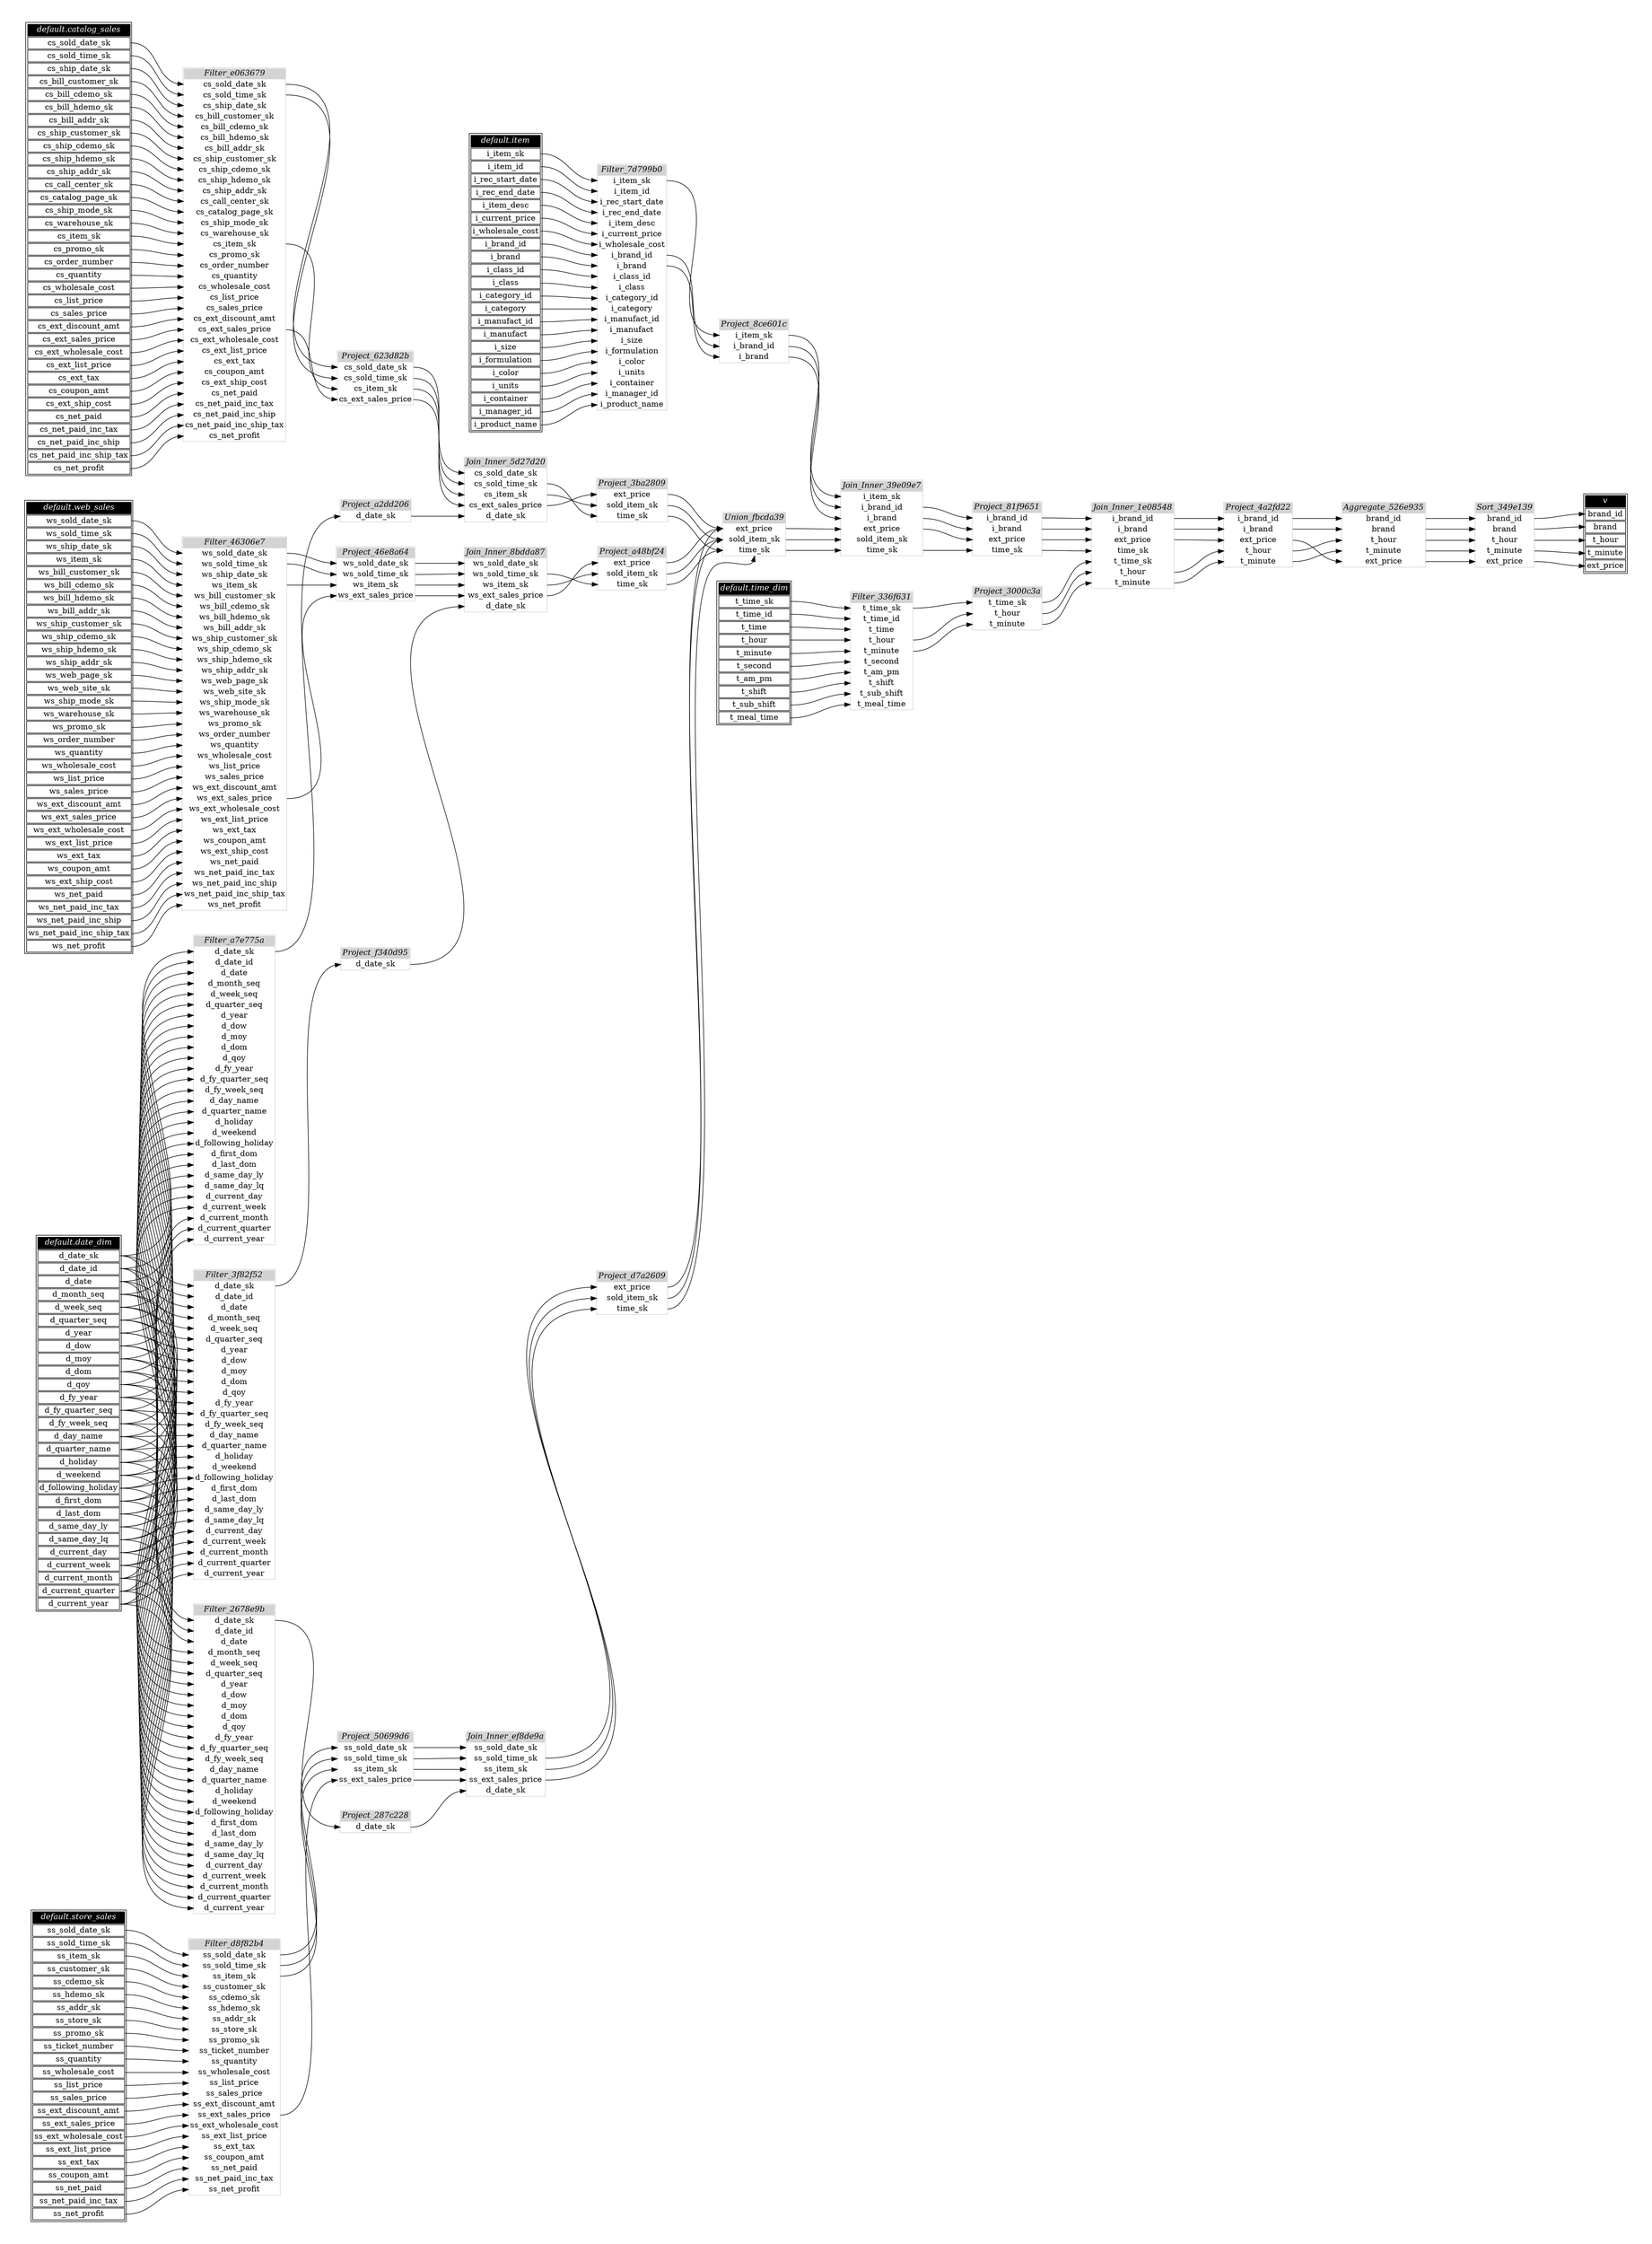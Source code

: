 // Automatically generated by TPCDSFlowTestSuite


digraph {
  graph [pad="0.5" nodesep="0.5" ranksep="1" fontname="Helvetica" rankdir=LR];
  node [shape=plaintext]

  
"Aggregate_526e935" [label=<
<table color="lightgray" border="1" cellborder="0" cellspacing="0">
  <tr><td bgcolor="lightgray" port="nodeName"><i>Aggregate_526e935</i></td></tr>
  <tr><td port="0">brand_id</td></tr>
<tr><td port="1">brand</td></tr>
<tr><td port="2">t_hour</td></tr>
<tr><td port="3">t_minute</td></tr>
<tr><td port="4">ext_price</td></tr>
</table>>];
     

"Filter_2678e9b" [label=<
<table color="lightgray" border="1" cellborder="0" cellspacing="0">
  <tr><td bgcolor="lightgray" port="nodeName"><i>Filter_2678e9b</i></td></tr>
  <tr><td port="0">d_date_sk</td></tr>
<tr><td port="1">d_date_id</td></tr>
<tr><td port="2">d_date</td></tr>
<tr><td port="3">d_month_seq</td></tr>
<tr><td port="4">d_week_seq</td></tr>
<tr><td port="5">d_quarter_seq</td></tr>
<tr><td port="6">d_year</td></tr>
<tr><td port="7">d_dow</td></tr>
<tr><td port="8">d_moy</td></tr>
<tr><td port="9">d_dom</td></tr>
<tr><td port="10">d_qoy</td></tr>
<tr><td port="11">d_fy_year</td></tr>
<tr><td port="12">d_fy_quarter_seq</td></tr>
<tr><td port="13">d_fy_week_seq</td></tr>
<tr><td port="14">d_day_name</td></tr>
<tr><td port="15">d_quarter_name</td></tr>
<tr><td port="16">d_holiday</td></tr>
<tr><td port="17">d_weekend</td></tr>
<tr><td port="18">d_following_holiday</td></tr>
<tr><td port="19">d_first_dom</td></tr>
<tr><td port="20">d_last_dom</td></tr>
<tr><td port="21">d_same_day_ly</td></tr>
<tr><td port="22">d_same_day_lq</td></tr>
<tr><td port="23">d_current_day</td></tr>
<tr><td port="24">d_current_week</td></tr>
<tr><td port="25">d_current_month</td></tr>
<tr><td port="26">d_current_quarter</td></tr>
<tr><td port="27">d_current_year</td></tr>
</table>>];
     

"Filter_336f631" [label=<
<table color="lightgray" border="1" cellborder="0" cellspacing="0">
  <tr><td bgcolor="lightgray" port="nodeName"><i>Filter_336f631</i></td></tr>
  <tr><td port="0">t_time_sk</td></tr>
<tr><td port="1">t_time_id</td></tr>
<tr><td port="2">t_time</td></tr>
<tr><td port="3">t_hour</td></tr>
<tr><td port="4">t_minute</td></tr>
<tr><td port="5">t_second</td></tr>
<tr><td port="6">t_am_pm</td></tr>
<tr><td port="7">t_shift</td></tr>
<tr><td port="8">t_sub_shift</td></tr>
<tr><td port="9">t_meal_time</td></tr>
</table>>];
     

"Filter_3f82f52" [label=<
<table color="lightgray" border="1" cellborder="0" cellspacing="0">
  <tr><td bgcolor="lightgray" port="nodeName"><i>Filter_3f82f52</i></td></tr>
  <tr><td port="0">d_date_sk</td></tr>
<tr><td port="1">d_date_id</td></tr>
<tr><td port="2">d_date</td></tr>
<tr><td port="3">d_month_seq</td></tr>
<tr><td port="4">d_week_seq</td></tr>
<tr><td port="5">d_quarter_seq</td></tr>
<tr><td port="6">d_year</td></tr>
<tr><td port="7">d_dow</td></tr>
<tr><td port="8">d_moy</td></tr>
<tr><td port="9">d_dom</td></tr>
<tr><td port="10">d_qoy</td></tr>
<tr><td port="11">d_fy_year</td></tr>
<tr><td port="12">d_fy_quarter_seq</td></tr>
<tr><td port="13">d_fy_week_seq</td></tr>
<tr><td port="14">d_day_name</td></tr>
<tr><td port="15">d_quarter_name</td></tr>
<tr><td port="16">d_holiday</td></tr>
<tr><td port="17">d_weekend</td></tr>
<tr><td port="18">d_following_holiday</td></tr>
<tr><td port="19">d_first_dom</td></tr>
<tr><td port="20">d_last_dom</td></tr>
<tr><td port="21">d_same_day_ly</td></tr>
<tr><td port="22">d_same_day_lq</td></tr>
<tr><td port="23">d_current_day</td></tr>
<tr><td port="24">d_current_week</td></tr>
<tr><td port="25">d_current_month</td></tr>
<tr><td port="26">d_current_quarter</td></tr>
<tr><td port="27">d_current_year</td></tr>
</table>>];
     

"Filter_46306e7" [label=<
<table color="lightgray" border="1" cellborder="0" cellspacing="0">
  <tr><td bgcolor="lightgray" port="nodeName"><i>Filter_46306e7</i></td></tr>
  <tr><td port="0">ws_sold_date_sk</td></tr>
<tr><td port="1">ws_sold_time_sk</td></tr>
<tr><td port="2">ws_ship_date_sk</td></tr>
<tr><td port="3">ws_item_sk</td></tr>
<tr><td port="4">ws_bill_customer_sk</td></tr>
<tr><td port="5">ws_bill_cdemo_sk</td></tr>
<tr><td port="6">ws_bill_hdemo_sk</td></tr>
<tr><td port="7">ws_bill_addr_sk</td></tr>
<tr><td port="8">ws_ship_customer_sk</td></tr>
<tr><td port="9">ws_ship_cdemo_sk</td></tr>
<tr><td port="10">ws_ship_hdemo_sk</td></tr>
<tr><td port="11">ws_ship_addr_sk</td></tr>
<tr><td port="12">ws_web_page_sk</td></tr>
<tr><td port="13">ws_web_site_sk</td></tr>
<tr><td port="14">ws_ship_mode_sk</td></tr>
<tr><td port="15">ws_warehouse_sk</td></tr>
<tr><td port="16">ws_promo_sk</td></tr>
<tr><td port="17">ws_order_number</td></tr>
<tr><td port="18">ws_quantity</td></tr>
<tr><td port="19">ws_wholesale_cost</td></tr>
<tr><td port="20">ws_list_price</td></tr>
<tr><td port="21">ws_sales_price</td></tr>
<tr><td port="22">ws_ext_discount_amt</td></tr>
<tr><td port="23">ws_ext_sales_price</td></tr>
<tr><td port="24">ws_ext_wholesale_cost</td></tr>
<tr><td port="25">ws_ext_list_price</td></tr>
<tr><td port="26">ws_ext_tax</td></tr>
<tr><td port="27">ws_coupon_amt</td></tr>
<tr><td port="28">ws_ext_ship_cost</td></tr>
<tr><td port="29">ws_net_paid</td></tr>
<tr><td port="30">ws_net_paid_inc_tax</td></tr>
<tr><td port="31">ws_net_paid_inc_ship</td></tr>
<tr><td port="32">ws_net_paid_inc_ship_tax</td></tr>
<tr><td port="33">ws_net_profit</td></tr>
</table>>];
     

"Filter_7d799b0" [label=<
<table color="lightgray" border="1" cellborder="0" cellspacing="0">
  <tr><td bgcolor="lightgray" port="nodeName"><i>Filter_7d799b0</i></td></tr>
  <tr><td port="0">i_item_sk</td></tr>
<tr><td port="1">i_item_id</td></tr>
<tr><td port="2">i_rec_start_date</td></tr>
<tr><td port="3">i_rec_end_date</td></tr>
<tr><td port="4">i_item_desc</td></tr>
<tr><td port="5">i_current_price</td></tr>
<tr><td port="6">i_wholesale_cost</td></tr>
<tr><td port="7">i_brand_id</td></tr>
<tr><td port="8">i_brand</td></tr>
<tr><td port="9">i_class_id</td></tr>
<tr><td port="10">i_class</td></tr>
<tr><td port="11">i_category_id</td></tr>
<tr><td port="12">i_category</td></tr>
<tr><td port="13">i_manufact_id</td></tr>
<tr><td port="14">i_manufact</td></tr>
<tr><td port="15">i_size</td></tr>
<tr><td port="16">i_formulation</td></tr>
<tr><td port="17">i_color</td></tr>
<tr><td port="18">i_units</td></tr>
<tr><td port="19">i_container</td></tr>
<tr><td port="20">i_manager_id</td></tr>
<tr><td port="21">i_product_name</td></tr>
</table>>];
     

"Filter_a7e775a" [label=<
<table color="lightgray" border="1" cellborder="0" cellspacing="0">
  <tr><td bgcolor="lightgray" port="nodeName"><i>Filter_a7e775a</i></td></tr>
  <tr><td port="0">d_date_sk</td></tr>
<tr><td port="1">d_date_id</td></tr>
<tr><td port="2">d_date</td></tr>
<tr><td port="3">d_month_seq</td></tr>
<tr><td port="4">d_week_seq</td></tr>
<tr><td port="5">d_quarter_seq</td></tr>
<tr><td port="6">d_year</td></tr>
<tr><td port="7">d_dow</td></tr>
<tr><td port="8">d_moy</td></tr>
<tr><td port="9">d_dom</td></tr>
<tr><td port="10">d_qoy</td></tr>
<tr><td port="11">d_fy_year</td></tr>
<tr><td port="12">d_fy_quarter_seq</td></tr>
<tr><td port="13">d_fy_week_seq</td></tr>
<tr><td port="14">d_day_name</td></tr>
<tr><td port="15">d_quarter_name</td></tr>
<tr><td port="16">d_holiday</td></tr>
<tr><td port="17">d_weekend</td></tr>
<tr><td port="18">d_following_holiday</td></tr>
<tr><td port="19">d_first_dom</td></tr>
<tr><td port="20">d_last_dom</td></tr>
<tr><td port="21">d_same_day_ly</td></tr>
<tr><td port="22">d_same_day_lq</td></tr>
<tr><td port="23">d_current_day</td></tr>
<tr><td port="24">d_current_week</td></tr>
<tr><td port="25">d_current_month</td></tr>
<tr><td port="26">d_current_quarter</td></tr>
<tr><td port="27">d_current_year</td></tr>
</table>>];
     

"Filter_d8f82b4" [label=<
<table color="lightgray" border="1" cellborder="0" cellspacing="0">
  <tr><td bgcolor="lightgray" port="nodeName"><i>Filter_d8f82b4</i></td></tr>
  <tr><td port="0">ss_sold_date_sk</td></tr>
<tr><td port="1">ss_sold_time_sk</td></tr>
<tr><td port="2">ss_item_sk</td></tr>
<tr><td port="3">ss_customer_sk</td></tr>
<tr><td port="4">ss_cdemo_sk</td></tr>
<tr><td port="5">ss_hdemo_sk</td></tr>
<tr><td port="6">ss_addr_sk</td></tr>
<tr><td port="7">ss_store_sk</td></tr>
<tr><td port="8">ss_promo_sk</td></tr>
<tr><td port="9">ss_ticket_number</td></tr>
<tr><td port="10">ss_quantity</td></tr>
<tr><td port="11">ss_wholesale_cost</td></tr>
<tr><td port="12">ss_list_price</td></tr>
<tr><td port="13">ss_sales_price</td></tr>
<tr><td port="14">ss_ext_discount_amt</td></tr>
<tr><td port="15">ss_ext_sales_price</td></tr>
<tr><td port="16">ss_ext_wholesale_cost</td></tr>
<tr><td port="17">ss_ext_list_price</td></tr>
<tr><td port="18">ss_ext_tax</td></tr>
<tr><td port="19">ss_coupon_amt</td></tr>
<tr><td port="20">ss_net_paid</td></tr>
<tr><td port="21">ss_net_paid_inc_tax</td></tr>
<tr><td port="22">ss_net_profit</td></tr>
</table>>];
     

"Filter_e063679" [label=<
<table color="lightgray" border="1" cellborder="0" cellspacing="0">
  <tr><td bgcolor="lightgray" port="nodeName"><i>Filter_e063679</i></td></tr>
  <tr><td port="0">cs_sold_date_sk</td></tr>
<tr><td port="1">cs_sold_time_sk</td></tr>
<tr><td port="2">cs_ship_date_sk</td></tr>
<tr><td port="3">cs_bill_customer_sk</td></tr>
<tr><td port="4">cs_bill_cdemo_sk</td></tr>
<tr><td port="5">cs_bill_hdemo_sk</td></tr>
<tr><td port="6">cs_bill_addr_sk</td></tr>
<tr><td port="7">cs_ship_customer_sk</td></tr>
<tr><td port="8">cs_ship_cdemo_sk</td></tr>
<tr><td port="9">cs_ship_hdemo_sk</td></tr>
<tr><td port="10">cs_ship_addr_sk</td></tr>
<tr><td port="11">cs_call_center_sk</td></tr>
<tr><td port="12">cs_catalog_page_sk</td></tr>
<tr><td port="13">cs_ship_mode_sk</td></tr>
<tr><td port="14">cs_warehouse_sk</td></tr>
<tr><td port="15">cs_item_sk</td></tr>
<tr><td port="16">cs_promo_sk</td></tr>
<tr><td port="17">cs_order_number</td></tr>
<tr><td port="18">cs_quantity</td></tr>
<tr><td port="19">cs_wholesale_cost</td></tr>
<tr><td port="20">cs_list_price</td></tr>
<tr><td port="21">cs_sales_price</td></tr>
<tr><td port="22">cs_ext_discount_amt</td></tr>
<tr><td port="23">cs_ext_sales_price</td></tr>
<tr><td port="24">cs_ext_wholesale_cost</td></tr>
<tr><td port="25">cs_ext_list_price</td></tr>
<tr><td port="26">cs_ext_tax</td></tr>
<tr><td port="27">cs_coupon_amt</td></tr>
<tr><td port="28">cs_ext_ship_cost</td></tr>
<tr><td port="29">cs_net_paid</td></tr>
<tr><td port="30">cs_net_paid_inc_tax</td></tr>
<tr><td port="31">cs_net_paid_inc_ship</td></tr>
<tr><td port="32">cs_net_paid_inc_ship_tax</td></tr>
<tr><td port="33">cs_net_profit</td></tr>
</table>>];
     

"Join_Inner_1e08548" [label=<
<table color="lightgray" border="1" cellborder="0" cellspacing="0">
  <tr><td bgcolor="lightgray" port="nodeName"><i>Join_Inner_1e08548</i></td></tr>
  <tr><td port="0">i_brand_id</td></tr>
<tr><td port="1">i_brand</td></tr>
<tr><td port="2">ext_price</td></tr>
<tr><td port="3">time_sk</td></tr>
<tr><td port="4">t_time_sk</td></tr>
<tr><td port="5">t_hour</td></tr>
<tr><td port="6">t_minute</td></tr>
</table>>];
     

"Join_Inner_39e09e7" [label=<
<table color="lightgray" border="1" cellborder="0" cellspacing="0">
  <tr><td bgcolor="lightgray" port="nodeName"><i>Join_Inner_39e09e7</i></td></tr>
  <tr><td port="0">i_item_sk</td></tr>
<tr><td port="1">i_brand_id</td></tr>
<tr><td port="2">i_brand</td></tr>
<tr><td port="3">ext_price</td></tr>
<tr><td port="4">sold_item_sk</td></tr>
<tr><td port="5">time_sk</td></tr>
</table>>];
     

"Join_Inner_5d27d20" [label=<
<table color="lightgray" border="1" cellborder="0" cellspacing="0">
  <tr><td bgcolor="lightgray" port="nodeName"><i>Join_Inner_5d27d20</i></td></tr>
  <tr><td port="0">cs_sold_date_sk</td></tr>
<tr><td port="1">cs_sold_time_sk</td></tr>
<tr><td port="2">cs_item_sk</td></tr>
<tr><td port="3">cs_ext_sales_price</td></tr>
<tr><td port="4">d_date_sk</td></tr>
</table>>];
     

"Join_Inner_8bdda87" [label=<
<table color="lightgray" border="1" cellborder="0" cellspacing="0">
  <tr><td bgcolor="lightgray" port="nodeName"><i>Join_Inner_8bdda87</i></td></tr>
  <tr><td port="0">ws_sold_date_sk</td></tr>
<tr><td port="1">ws_sold_time_sk</td></tr>
<tr><td port="2">ws_item_sk</td></tr>
<tr><td port="3">ws_ext_sales_price</td></tr>
<tr><td port="4">d_date_sk</td></tr>
</table>>];
     

"Join_Inner_ef8de9a" [label=<
<table color="lightgray" border="1" cellborder="0" cellspacing="0">
  <tr><td bgcolor="lightgray" port="nodeName"><i>Join_Inner_ef8de9a</i></td></tr>
  <tr><td port="0">ss_sold_date_sk</td></tr>
<tr><td port="1">ss_sold_time_sk</td></tr>
<tr><td port="2">ss_item_sk</td></tr>
<tr><td port="3">ss_ext_sales_price</td></tr>
<tr><td port="4">d_date_sk</td></tr>
</table>>];
     

"Project_287c228" [label=<
<table color="lightgray" border="1" cellborder="0" cellspacing="0">
  <tr><td bgcolor="lightgray" port="nodeName"><i>Project_287c228</i></td></tr>
  <tr><td port="0">d_date_sk</td></tr>
</table>>];
     

"Project_3000c3a" [label=<
<table color="lightgray" border="1" cellborder="0" cellspacing="0">
  <tr><td bgcolor="lightgray" port="nodeName"><i>Project_3000c3a</i></td></tr>
  <tr><td port="0">t_time_sk</td></tr>
<tr><td port="1">t_hour</td></tr>
<tr><td port="2">t_minute</td></tr>
</table>>];
     

"Project_3ba2809" [label=<
<table color="lightgray" border="1" cellborder="0" cellspacing="0">
  <tr><td bgcolor="lightgray" port="nodeName"><i>Project_3ba2809</i></td></tr>
  <tr><td port="0">ext_price</td></tr>
<tr><td port="1">sold_item_sk</td></tr>
<tr><td port="2">time_sk</td></tr>
</table>>];
     

"Project_46e8a64" [label=<
<table color="lightgray" border="1" cellborder="0" cellspacing="0">
  <tr><td bgcolor="lightgray" port="nodeName"><i>Project_46e8a64</i></td></tr>
  <tr><td port="0">ws_sold_date_sk</td></tr>
<tr><td port="1">ws_sold_time_sk</td></tr>
<tr><td port="2">ws_item_sk</td></tr>
<tr><td port="3">ws_ext_sales_price</td></tr>
</table>>];
     

"Project_4a2fd22" [label=<
<table color="lightgray" border="1" cellborder="0" cellspacing="0">
  <tr><td bgcolor="lightgray" port="nodeName"><i>Project_4a2fd22</i></td></tr>
  <tr><td port="0">i_brand_id</td></tr>
<tr><td port="1">i_brand</td></tr>
<tr><td port="2">ext_price</td></tr>
<tr><td port="3">t_hour</td></tr>
<tr><td port="4">t_minute</td></tr>
</table>>];
     

"Project_50699d6" [label=<
<table color="lightgray" border="1" cellborder="0" cellspacing="0">
  <tr><td bgcolor="lightgray" port="nodeName"><i>Project_50699d6</i></td></tr>
  <tr><td port="0">ss_sold_date_sk</td></tr>
<tr><td port="1">ss_sold_time_sk</td></tr>
<tr><td port="2">ss_item_sk</td></tr>
<tr><td port="3">ss_ext_sales_price</td></tr>
</table>>];
     

"Project_623d82b" [label=<
<table color="lightgray" border="1" cellborder="0" cellspacing="0">
  <tr><td bgcolor="lightgray" port="nodeName"><i>Project_623d82b</i></td></tr>
  <tr><td port="0">cs_sold_date_sk</td></tr>
<tr><td port="1">cs_sold_time_sk</td></tr>
<tr><td port="2">cs_item_sk</td></tr>
<tr><td port="3">cs_ext_sales_price</td></tr>
</table>>];
     

"Project_81f9651" [label=<
<table color="lightgray" border="1" cellborder="0" cellspacing="0">
  <tr><td bgcolor="lightgray" port="nodeName"><i>Project_81f9651</i></td></tr>
  <tr><td port="0">i_brand_id</td></tr>
<tr><td port="1">i_brand</td></tr>
<tr><td port="2">ext_price</td></tr>
<tr><td port="3">time_sk</td></tr>
</table>>];
     

"Project_8ce601c" [label=<
<table color="lightgray" border="1" cellborder="0" cellspacing="0">
  <tr><td bgcolor="lightgray" port="nodeName"><i>Project_8ce601c</i></td></tr>
  <tr><td port="0">i_item_sk</td></tr>
<tr><td port="1">i_brand_id</td></tr>
<tr><td port="2">i_brand</td></tr>
</table>>];
     

"Project_a2dd206" [label=<
<table color="lightgray" border="1" cellborder="0" cellspacing="0">
  <tr><td bgcolor="lightgray" port="nodeName"><i>Project_a2dd206</i></td></tr>
  <tr><td port="0">d_date_sk</td></tr>
</table>>];
     

"Project_a48bf24" [label=<
<table color="lightgray" border="1" cellborder="0" cellspacing="0">
  <tr><td bgcolor="lightgray" port="nodeName"><i>Project_a48bf24</i></td></tr>
  <tr><td port="0">ext_price</td></tr>
<tr><td port="1">sold_item_sk</td></tr>
<tr><td port="2">time_sk</td></tr>
</table>>];
     

"Project_d7a2609" [label=<
<table color="lightgray" border="1" cellborder="0" cellspacing="0">
  <tr><td bgcolor="lightgray" port="nodeName"><i>Project_d7a2609</i></td></tr>
  <tr><td port="0">ext_price</td></tr>
<tr><td port="1">sold_item_sk</td></tr>
<tr><td port="2">time_sk</td></tr>
</table>>];
     

"Project_f340d95" [label=<
<table color="lightgray" border="1" cellborder="0" cellspacing="0">
  <tr><td bgcolor="lightgray" port="nodeName"><i>Project_f340d95</i></td></tr>
  <tr><td port="0">d_date_sk</td></tr>
</table>>];
     

"Sort_349e139" [label=<
<table color="lightgray" border="1" cellborder="0" cellspacing="0">
  <tr><td bgcolor="lightgray" port="nodeName"><i>Sort_349e139</i></td></tr>
  <tr><td port="0">brand_id</td></tr>
<tr><td port="1">brand</td></tr>
<tr><td port="2">t_hour</td></tr>
<tr><td port="3">t_minute</td></tr>
<tr><td port="4">ext_price</td></tr>
</table>>];
     

"Union_fbcda39" [label=<
<table color="lightgray" border="1" cellborder="0" cellspacing="0">
  <tr><td bgcolor="lightgray" port="nodeName"><i>Union_fbcda39</i></td></tr>
  <tr><td port="0">ext_price</td></tr>
<tr><td port="1">sold_item_sk</td></tr>
<tr><td port="2">time_sk</td></tr>
</table>>];
     

"default.catalog_sales" [color="black" label=<
<table>
  <tr><td bgcolor="black" port="nodeName"><i><font color="white">default.catalog_sales</font></i></td></tr>
  <tr><td port="0">cs_sold_date_sk</td></tr>
<tr><td port="1">cs_sold_time_sk</td></tr>
<tr><td port="2">cs_ship_date_sk</td></tr>
<tr><td port="3">cs_bill_customer_sk</td></tr>
<tr><td port="4">cs_bill_cdemo_sk</td></tr>
<tr><td port="5">cs_bill_hdemo_sk</td></tr>
<tr><td port="6">cs_bill_addr_sk</td></tr>
<tr><td port="7">cs_ship_customer_sk</td></tr>
<tr><td port="8">cs_ship_cdemo_sk</td></tr>
<tr><td port="9">cs_ship_hdemo_sk</td></tr>
<tr><td port="10">cs_ship_addr_sk</td></tr>
<tr><td port="11">cs_call_center_sk</td></tr>
<tr><td port="12">cs_catalog_page_sk</td></tr>
<tr><td port="13">cs_ship_mode_sk</td></tr>
<tr><td port="14">cs_warehouse_sk</td></tr>
<tr><td port="15">cs_item_sk</td></tr>
<tr><td port="16">cs_promo_sk</td></tr>
<tr><td port="17">cs_order_number</td></tr>
<tr><td port="18">cs_quantity</td></tr>
<tr><td port="19">cs_wholesale_cost</td></tr>
<tr><td port="20">cs_list_price</td></tr>
<tr><td port="21">cs_sales_price</td></tr>
<tr><td port="22">cs_ext_discount_amt</td></tr>
<tr><td port="23">cs_ext_sales_price</td></tr>
<tr><td port="24">cs_ext_wholesale_cost</td></tr>
<tr><td port="25">cs_ext_list_price</td></tr>
<tr><td port="26">cs_ext_tax</td></tr>
<tr><td port="27">cs_coupon_amt</td></tr>
<tr><td port="28">cs_ext_ship_cost</td></tr>
<tr><td port="29">cs_net_paid</td></tr>
<tr><td port="30">cs_net_paid_inc_tax</td></tr>
<tr><td port="31">cs_net_paid_inc_ship</td></tr>
<tr><td port="32">cs_net_paid_inc_ship_tax</td></tr>
<tr><td port="33">cs_net_profit</td></tr>
</table>>];
     

"default.date_dim" [color="black" label=<
<table>
  <tr><td bgcolor="black" port="nodeName"><i><font color="white">default.date_dim</font></i></td></tr>
  <tr><td port="0">d_date_sk</td></tr>
<tr><td port="1">d_date_id</td></tr>
<tr><td port="2">d_date</td></tr>
<tr><td port="3">d_month_seq</td></tr>
<tr><td port="4">d_week_seq</td></tr>
<tr><td port="5">d_quarter_seq</td></tr>
<tr><td port="6">d_year</td></tr>
<tr><td port="7">d_dow</td></tr>
<tr><td port="8">d_moy</td></tr>
<tr><td port="9">d_dom</td></tr>
<tr><td port="10">d_qoy</td></tr>
<tr><td port="11">d_fy_year</td></tr>
<tr><td port="12">d_fy_quarter_seq</td></tr>
<tr><td port="13">d_fy_week_seq</td></tr>
<tr><td port="14">d_day_name</td></tr>
<tr><td port="15">d_quarter_name</td></tr>
<tr><td port="16">d_holiday</td></tr>
<tr><td port="17">d_weekend</td></tr>
<tr><td port="18">d_following_holiday</td></tr>
<tr><td port="19">d_first_dom</td></tr>
<tr><td port="20">d_last_dom</td></tr>
<tr><td port="21">d_same_day_ly</td></tr>
<tr><td port="22">d_same_day_lq</td></tr>
<tr><td port="23">d_current_day</td></tr>
<tr><td port="24">d_current_week</td></tr>
<tr><td port="25">d_current_month</td></tr>
<tr><td port="26">d_current_quarter</td></tr>
<tr><td port="27">d_current_year</td></tr>
</table>>];
     

"default.item" [color="black" label=<
<table>
  <tr><td bgcolor="black" port="nodeName"><i><font color="white">default.item</font></i></td></tr>
  <tr><td port="0">i_item_sk</td></tr>
<tr><td port="1">i_item_id</td></tr>
<tr><td port="2">i_rec_start_date</td></tr>
<tr><td port="3">i_rec_end_date</td></tr>
<tr><td port="4">i_item_desc</td></tr>
<tr><td port="5">i_current_price</td></tr>
<tr><td port="6">i_wholesale_cost</td></tr>
<tr><td port="7">i_brand_id</td></tr>
<tr><td port="8">i_brand</td></tr>
<tr><td port="9">i_class_id</td></tr>
<tr><td port="10">i_class</td></tr>
<tr><td port="11">i_category_id</td></tr>
<tr><td port="12">i_category</td></tr>
<tr><td port="13">i_manufact_id</td></tr>
<tr><td port="14">i_manufact</td></tr>
<tr><td port="15">i_size</td></tr>
<tr><td port="16">i_formulation</td></tr>
<tr><td port="17">i_color</td></tr>
<tr><td port="18">i_units</td></tr>
<tr><td port="19">i_container</td></tr>
<tr><td port="20">i_manager_id</td></tr>
<tr><td port="21">i_product_name</td></tr>
</table>>];
     

"default.store_sales" [color="black" label=<
<table>
  <tr><td bgcolor="black" port="nodeName"><i><font color="white">default.store_sales</font></i></td></tr>
  <tr><td port="0">ss_sold_date_sk</td></tr>
<tr><td port="1">ss_sold_time_sk</td></tr>
<tr><td port="2">ss_item_sk</td></tr>
<tr><td port="3">ss_customer_sk</td></tr>
<tr><td port="4">ss_cdemo_sk</td></tr>
<tr><td port="5">ss_hdemo_sk</td></tr>
<tr><td port="6">ss_addr_sk</td></tr>
<tr><td port="7">ss_store_sk</td></tr>
<tr><td port="8">ss_promo_sk</td></tr>
<tr><td port="9">ss_ticket_number</td></tr>
<tr><td port="10">ss_quantity</td></tr>
<tr><td port="11">ss_wholesale_cost</td></tr>
<tr><td port="12">ss_list_price</td></tr>
<tr><td port="13">ss_sales_price</td></tr>
<tr><td port="14">ss_ext_discount_amt</td></tr>
<tr><td port="15">ss_ext_sales_price</td></tr>
<tr><td port="16">ss_ext_wholesale_cost</td></tr>
<tr><td port="17">ss_ext_list_price</td></tr>
<tr><td port="18">ss_ext_tax</td></tr>
<tr><td port="19">ss_coupon_amt</td></tr>
<tr><td port="20">ss_net_paid</td></tr>
<tr><td port="21">ss_net_paid_inc_tax</td></tr>
<tr><td port="22">ss_net_profit</td></tr>
</table>>];
     

"default.time_dim" [color="black" label=<
<table>
  <tr><td bgcolor="black" port="nodeName"><i><font color="white">default.time_dim</font></i></td></tr>
  <tr><td port="0">t_time_sk</td></tr>
<tr><td port="1">t_time_id</td></tr>
<tr><td port="2">t_time</td></tr>
<tr><td port="3">t_hour</td></tr>
<tr><td port="4">t_minute</td></tr>
<tr><td port="5">t_second</td></tr>
<tr><td port="6">t_am_pm</td></tr>
<tr><td port="7">t_shift</td></tr>
<tr><td port="8">t_sub_shift</td></tr>
<tr><td port="9">t_meal_time</td></tr>
</table>>];
     

"default.web_sales" [color="black" label=<
<table>
  <tr><td bgcolor="black" port="nodeName"><i><font color="white">default.web_sales</font></i></td></tr>
  <tr><td port="0">ws_sold_date_sk</td></tr>
<tr><td port="1">ws_sold_time_sk</td></tr>
<tr><td port="2">ws_ship_date_sk</td></tr>
<tr><td port="3">ws_item_sk</td></tr>
<tr><td port="4">ws_bill_customer_sk</td></tr>
<tr><td port="5">ws_bill_cdemo_sk</td></tr>
<tr><td port="6">ws_bill_hdemo_sk</td></tr>
<tr><td port="7">ws_bill_addr_sk</td></tr>
<tr><td port="8">ws_ship_customer_sk</td></tr>
<tr><td port="9">ws_ship_cdemo_sk</td></tr>
<tr><td port="10">ws_ship_hdemo_sk</td></tr>
<tr><td port="11">ws_ship_addr_sk</td></tr>
<tr><td port="12">ws_web_page_sk</td></tr>
<tr><td port="13">ws_web_site_sk</td></tr>
<tr><td port="14">ws_ship_mode_sk</td></tr>
<tr><td port="15">ws_warehouse_sk</td></tr>
<tr><td port="16">ws_promo_sk</td></tr>
<tr><td port="17">ws_order_number</td></tr>
<tr><td port="18">ws_quantity</td></tr>
<tr><td port="19">ws_wholesale_cost</td></tr>
<tr><td port="20">ws_list_price</td></tr>
<tr><td port="21">ws_sales_price</td></tr>
<tr><td port="22">ws_ext_discount_amt</td></tr>
<tr><td port="23">ws_ext_sales_price</td></tr>
<tr><td port="24">ws_ext_wholesale_cost</td></tr>
<tr><td port="25">ws_ext_list_price</td></tr>
<tr><td port="26">ws_ext_tax</td></tr>
<tr><td port="27">ws_coupon_amt</td></tr>
<tr><td port="28">ws_ext_ship_cost</td></tr>
<tr><td port="29">ws_net_paid</td></tr>
<tr><td port="30">ws_net_paid_inc_tax</td></tr>
<tr><td port="31">ws_net_paid_inc_ship</td></tr>
<tr><td port="32">ws_net_paid_inc_ship_tax</td></tr>
<tr><td port="33">ws_net_profit</td></tr>
</table>>];
     

"v" [color="black" label=<
<table>
  <tr><td bgcolor="black" port="nodeName"><i><font color="white">v</font></i></td></tr>
  <tr><td port="0">brand_id</td></tr>
<tr><td port="1">brand</td></tr>
<tr><td port="2">t_hour</td></tr>
<tr><td port="3">t_minute</td></tr>
<tr><td port="4">ext_price</td></tr>
</table>>];
     
  "Aggregate_526e935":0 -> "Sort_349e139":0;
"Aggregate_526e935":1 -> "Sort_349e139":1;
"Aggregate_526e935":2 -> "Sort_349e139":2;
"Aggregate_526e935":3 -> "Sort_349e139":3;
"Aggregate_526e935":4 -> "Sort_349e139":4;
"Filter_2678e9b":0 -> "Project_287c228":0;
"Filter_336f631":0 -> "Project_3000c3a":0;
"Filter_336f631":3 -> "Project_3000c3a":1;
"Filter_336f631":4 -> "Project_3000c3a":2;
"Filter_3f82f52":0 -> "Project_f340d95":0;
"Filter_46306e7":0 -> "Project_46e8a64":0;
"Filter_46306e7":1 -> "Project_46e8a64":1;
"Filter_46306e7":23 -> "Project_46e8a64":3;
"Filter_46306e7":3 -> "Project_46e8a64":2;
"Filter_7d799b0":0 -> "Project_8ce601c":0;
"Filter_7d799b0":7 -> "Project_8ce601c":1;
"Filter_7d799b0":8 -> "Project_8ce601c":2;
"Filter_a7e775a":0 -> "Project_a2dd206":0;
"Filter_d8f82b4":0 -> "Project_50699d6":0;
"Filter_d8f82b4":1 -> "Project_50699d6":1;
"Filter_d8f82b4":15 -> "Project_50699d6":3;
"Filter_d8f82b4":2 -> "Project_50699d6":2;
"Filter_e063679":0 -> "Project_623d82b":0;
"Filter_e063679":1 -> "Project_623d82b":1;
"Filter_e063679":15 -> "Project_623d82b":2;
"Filter_e063679":23 -> "Project_623d82b":3;
"Join_Inner_1e08548":0 -> "Project_4a2fd22":0;
"Join_Inner_1e08548":1 -> "Project_4a2fd22":1;
"Join_Inner_1e08548":2 -> "Project_4a2fd22":2;
"Join_Inner_1e08548":5 -> "Project_4a2fd22":3;
"Join_Inner_1e08548":6 -> "Project_4a2fd22":4;
"Join_Inner_39e09e7":1 -> "Project_81f9651":0;
"Join_Inner_39e09e7":2 -> "Project_81f9651":1;
"Join_Inner_39e09e7":3 -> "Project_81f9651":2;
"Join_Inner_39e09e7":5 -> "Project_81f9651":3;
"Join_Inner_5d27d20":1 -> "Project_3ba2809":2;
"Join_Inner_5d27d20":2 -> "Project_3ba2809":1;
"Join_Inner_5d27d20":3 -> "Project_3ba2809":0;
"Join_Inner_8bdda87":1 -> "Project_a48bf24":2;
"Join_Inner_8bdda87":2 -> "Project_a48bf24":1;
"Join_Inner_8bdda87":3 -> "Project_a48bf24":0;
"Join_Inner_ef8de9a":1 -> "Project_d7a2609":2;
"Join_Inner_ef8de9a":2 -> "Project_d7a2609":1;
"Join_Inner_ef8de9a":3 -> "Project_d7a2609":0;
"Project_287c228":0 -> "Join_Inner_ef8de9a":4;
"Project_3000c3a":0 -> "Join_Inner_1e08548":4;
"Project_3000c3a":1 -> "Join_Inner_1e08548":5;
"Project_3000c3a":2 -> "Join_Inner_1e08548":6;
"Project_3ba2809":0 -> "Union_fbcda39":0;
"Project_3ba2809":1 -> "Union_fbcda39":1;
"Project_3ba2809":2 -> "Union_fbcda39":2;
"Project_46e8a64":0 -> "Join_Inner_8bdda87":0;
"Project_46e8a64":1 -> "Join_Inner_8bdda87":1;
"Project_46e8a64":2 -> "Join_Inner_8bdda87":2;
"Project_46e8a64":3 -> "Join_Inner_8bdda87":3;
"Project_4a2fd22":0 -> "Aggregate_526e935":0;
"Project_4a2fd22":1 -> "Aggregate_526e935":1;
"Project_4a2fd22":2 -> "Aggregate_526e935":4;
"Project_4a2fd22":3 -> "Aggregate_526e935":2;
"Project_4a2fd22":4 -> "Aggregate_526e935":3;
"Project_50699d6":0 -> "Join_Inner_ef8de9a":0;
"Project_50699d6":1 -> "Join_Inner_ef8de9a":1;
"Project_50699d6":2 -> "Join_Inner_ef8de9a":2;
"Project_50699d6":3 -> "Join_Inner_ef8de9a":3;
"Project_623d82b":0 -> "Join_Inner_5d27d20":0;
"Project_623d82b":1 -> "Join_Inner_5d27d20":1;
"Project_623d82b":2 -> "Join_Inner_5d27d20":2;
"Project_623d82b":3 -> "Join_Inner_5d27d20":3;
"Project_81f9651":0 -> "Join_Inner_1e08548":0;
"Project_81f9651":1 -> "Join_Inner_1e08548":1;
"Project_81f9651":2 -> "Join_Inner_1e08548":2;
"Project_81f9651":3 -> "Join_Inner_1e08548":3;
"Project_8ce601c":0 -> "Join_Inner_39e09e7":0;
"Project_8ce601c":1 -> "Join_Inner_39e09e7":1;
"Project_8ce601c":2 -> "Join_Inner_39e09e7":2;
"Project_a2dd206":0 -> "Join_Inner_5d27d20":4;
"Project_a48bf24":0 -> "Union_fbcda39":0;
"Project_a48bf24":1 -> "Union_fbcda39":1;
"Project_a48bf24":2 -> "Union_fbcda39":2;
"Project_d7a2609":0 -> "Union_fbcda39":0;
"Project_d7a2609":1 -> "Union_fbcda39":1;
"Project_d7a2609":2 -> "Union_fbcda39":2;
"Project_f340d95":0 -> "Join_Inner_8bdda87":4;
"Sort_349e139":0 -> "v":0;
"Sort_349e139":1 -> "v":1;
"Sort_349e139":2 -> "v":2;
"Sort_349e139":3 -> "v":3;
"Sort_349e139":4 -> "v":4;
"Union_fbcda39":0 -> "Join_Inner_39e09e7":3;
"Union_fbcda39":1 -> "Join_Inner_39e09e7":4;
"Union_fbcda39":2 -> "Join_Inner_39e09e7":5;
"default.catalog_sales":0 -> "Filter_e063679":0;
"default.catalog_sales":1 -> "Filter_e063679":1;
"default.catalog_sales":10 -> "Filter_e063679":10;
"default.catalog_sales":11 -> "Filter_e063679":11;
"default.catalog_sales":12 -> "Filter_e063679":12;
"default.catalog_sales":13 -> "Filter_e063679":13;
"default.catalog_sales":14 -> "Filter_e063679":14;
"default.catalog_sales":15 -> "Filter_e063679":15;
"default.catalog_sales":16 -> "Filter_e063679":16;
"default.catalog_sales":17 -> "Filter_e063679":17;
"default.catalog_sales":18 -> "Filter_e063679":18;
"default.catalog_sales":19 -> "Filter_e063679":19;
"default.catalog_sales":2 -> "Filter_e063679":2;
"default.catalog_sales":20 -> "Filter_e063679":20;
"default.catalog_sales":21 -> "Filter_e063679":21;
"default.catalog_sales":22 -> "Filter_e063679":22;
"default.catalog_sales":23 -> "Filter_e063679":23;
"default.catalog_sales":24 -> "Filter_e063679":24;
"default.catalog_sales":25 -> "Filter_e063679":25;
"default.catalog_sales":26 -> "Filter_e063679":26;
"default.catalog_sales":27 -> "Filter_e063679":27;
"default.catalog_sales":28 -> "Filter_e063679":28;
"default.catalog_sales":29 -> "Filter_e063679":29;
"default.catalog_sales":3 -> "Filter_e063679":3;
"default.catalog_sales":30 -> "Filter_e063679":30;
"default.catalog_sales":31 -> "Filter_e063679":31;
"default.catalog_sales":32 -> "Filter_e063679":32;
"default.catalog_sales":33 -> "Filter_e063679":33;
"default.catalog_sales":4 -> "Filter_e063679":4;
"default.catalog_sales":5 -> "Filter_e063679":5;
"default.catalog_sales":6 -> "Filter_e063679":6;
"default.catalog_sales":7 -> "Filter_e063679":7;
"default.catalog_sales":8 -> "Filter_e063679":8;
"default.catalog_sales":9 -> "Filter_e063679":9;
"default.date_dim":0 -> "Filter_2678e9b":0;
"default.date_dim":0 -> "Filter_3f82f52":0;
"default.date_dim":0 -> "Filter_a7e775a":0;
"default.date_dim":1 -> "Filter_2678e9b":1;
"default.date_dim":1 -> "Filter_3f82f52":1;
"default.date_dim":1 -> "Filter_a7e775a":1;
"default.date_dim":10 -> "Filter_2678e9b":10;
"default.date_dim":10 -> "Filter_3f82f52":10;
"default.date_dim":10 -> "Filter_a7e775a":10;
"default.date_dim":11 -> "Filter_2678e9b":11;
"default.date_dim":11 -> "Filter_3f82f52":11;
"default.date_dim":11 -> "Filter_a7e775a":11;
"default.date_dim":12 -> "Filter_2678e9b":12;
"default.date_dim":12 -> "Filter_3f82f52":12;
"default.date_dim":12 -> "Filter_a7e775a":12;
"default.date_dim":13 -> "Filter_2678e9b":13;
"default.date_dim":13 -> "Filter_3f82f52":13;
"default.date_dim":13 -> "Filter_a7e775a":13;
"default.date_dim":14 -> "Filter_2678e9b":14;
"default.date_dim":14 -> "Filter_3f82f52":14;
"default.date_dim":14 -> "Filter_a7e775a":14;
"default.date_dim":15 -> "Filter_2678e9b":15;
"default.date_dim":15 -> "Filter_3f82f52":15;
"default.date_dim":15 -> "Filter_a7e775a":15;
"default.date_dim":16 -> "Filter_2678e9b":16;
"default.date_dim":16 -> "Filter_3f82f52":16;
"default.date_dim":16 -> "Filter_a7e775a":16;
"default.date_dim":17 -> "Filter_2678e9b":17;
"default.date_dim":17 -> "Filter_3f82f52":17;
"default.date_dim":17 -> "Filter_a7e775a":17;
"default.date_dim":18 -> "Filter_2678e9b":18;
"default.date_dim":18 -> "Filter_3f82f52":18;
"default.date_dim":18 -> "Filter_a7e775a":18;
"default.date_dim":19 -> "Filter_2678e9b":19;
"default.date_dim":19 -> "Filter_3f82f52":19;
"default.date_dim":19 -> "Filter_a7e775a":19;
"default.date_dim":2 -> "Filter_2678e9b":2;
"default.date_dim":2 -> "Filter_3f82f52":2;
"default.date_dim":2 -> "Filter_a7e775a":2;
"default.date_dim":20 -> "Filter_2678e9b":20;
"default.date_dim":20 -> "Filter_3f82f52":20;
"default.date_dim":20 -> "Filter_a7e775a":20;
"default.date_dim":21 -> "Filter_2678e9b":21;
"default.date_dim":21 -> "Filter_3f82f52":21;
"default.date_dim":21 -> "Filter_a7e775a":21;
"default.date_dim":22 -> "Filter_2678e9b":22;
"default.date_dim":22 -> "Filter_3f82f52":22;
"default.date_dim":22 -> "Filter_a7e775a":22;
"default.date_dim":23 -> "Filter_2678e9b":23;
"default.date_dim":23 -> "Filter_3f82f52":23;
"default.date_dim":23 -> "Filter_a7e775a":23;
"default.date_dim":24 -> "Filter_2678e9b":24;
"default.date_dim":24 -> "Filter_3f82f52":24;
"default.date_dim":24 -> "Filter_a7e775a":24;
"default.date_dim":25 -> "Filter_2678e9b":25;
"default.date_dim":25 -> "Filter_3f82f52":25;
"default.date_dim":25 -> "Filter_a7e775a":25;
"default.date_dim":26 -> "Filter_2678e9b":26;
"default.date_dim":26 -> "Filter_3f82f52":26;
"default.date_dim":26 -> "Filter_a7e775a":26;
"default.date_dim":27 -> "Filter_2678e9b":27;
"default.date_dim":27 -> "Filter_3f82f52":27;
"default.date_dim":27 -> "Filter_a7e775a":27;
"default.date_dim":3 -> "Filter_2678e9b":3;
"default.date_dim":3 -> "Filter_3f82f52":3;
"default.date_dim":3 -> "Filter_a7e775a":3;
"default.date_dim":4 -> "Filter_2678e9b":4;
"default.date_dim":4 -> "Filter_3f82f52":4;
"default.date_dim":4 -> "Filter_a7e775a":4;
"default.date_dim":5 -> "Filter_2678e9b":5;
"default.date_dim":5 -> "Filter_3f82f52":5;
"default.date_dim":5 -> "Filter_a7e775a":5;
"default.date_dim":6 -> "Filter_2678e9b":6;
"default.date_dim":6 -> "Filter_3f82f52":6;
"default.date_dim":6 -> "Filter_a7e775a":6;
"default.date_dim":7 -> "Filter_2678e9b":7;
"default.date_dim":7 -> "Filter_3f82f52":7;
"default.date_dim":7 -> "Filter_a7e775a":7;
"default.date_dim":8 -> "Filter_2678e9b":8;
"default.date_dim":8 -> "Filter_3f82f52":8;
"default.date_dim":8 -> "Filter_a7e775a":8;
"default.date_dim":9 -> "Filter_2678e9b":9;
"default.date_dim":9 -> "Filter_3f82f52":9;
"default.date_dim":9 -> "Filter_a7e775a":9;
"default.item":0 -> "Filter_7d799b0":0;
"default.item":1 -> "Filter_7d799b0":1;
"default.item":10 -> "Filter_7d799b0":10;
"default.item":11 -> "Filter_7d799b0":11;
"default.item":12 -> "Filter_7d799b0":12;
"default.item":13 -> "Filter_7d799b0":13;
"default.item":14 -> "Filter_7d799b0":14;
"default.item":15 -> "Filter_7d799b0":15;
"default.item":16 -> "Filter_7d799b0":16;
"default.item":17 -> "Filter_7d799b0":17;
"default.item":18 -> "Filter_7d799b0":18;
"default.item":19 -> "Filter_7d799b0":19;
"default.item":2 -> "Filter_7d799b0":2;
"default.item":20 -> "Filter_7d799b0":20;
"default.item":21 -> "Filter_7d799b0":21;
"default.item":3 -> "Filter_7d799b0":3;
"default.item":4 -> "Filter_7d799b0":4;
"default.item":5 -> "Filter_7d799b0":5;
"default.item":6 -> "Filter_7d799b0":6;
"default.item":7 -> "Filter_7d799b0":7;
"default.item":8 -> "Filter_7d799b0":8;
"default.item":9 -> "Filter_7d799b0":9;
"default.store_sales":0 -> "Filter_d8f82b4":0;
"default.store_sales":1 -> "Filter_d8f82b4":1;
"default.store_sales":10 -> "Filter_d8f82b4":10;
"default.store_sales":11 -> "Filter_d8f82b4":11;
"default.store_sales":12 -> "Filter_d8f82b4":12;
"default.store_sales":13 -> "Filter_d8f82b4":13;
"default.store_sales":14 -> "Filter_d8f82b4":14;
"default.store_sales":15 -> "Filter_d8f82b4":15;
"default.store_sales":16 -> "Filter_d8f82b4":16;
"default.store_sales":17 -> "Filter_d8f82b4":17;
"default.store_sales":18 -> "Filter_d8f82b4":18;
"default.store_sales":19 -> "Filter_d8f82b4":19;
"default.store_sales":2 -> "Filter_d8f82b4":2;
"default.store_sales":20 -> "Filter_d8f82b4":20;
"default.store_sales":21 -> "Filter_d8f82b4":21;
"default.store_sales":22 -> "Filter_d8f82b4":22;
"default.store_sales":3 -> "Filter_d8f82b4":3;
"default.store_sales":4 -> "Filter_d8f82b4":4;
"default.store_sales":5 -> "Filter_d8f82b4":5;
"default.store_sales":6 -> "Filter_d8f82b4":6;
"default.store_sales":7 -> "Filter_d8f82b4":7;
"default.store_sales":8 -> "Filter_d8f82b4":8;
"default.store_sales":9 -> "Filter_d8f82b4":9;
"default.time_dim":0 -> "Filter_336f631":0;
"default.time_dim":1 -> "Filter_336f631":1;
"default.time_dim":2 -> "Filter_336f631":2;
"default.time_dim":3 -> "Filter_336f631":3;
"default.time_dim":4 -> "Filter_336f631":4;
"default.time_dim":5 -> "Filter_336f631":5;
"default.time_dim":6 -> "Filter_336f631":6;
"default.time_dim":7 -> "Filter_336f631":7;
"default.time_dim":8 -> "Filter_336f631":8;
"default.time_dim":9 -> "Filter_336f631":9;
"default.web_sales":0 -> "Filter_46306e7":0;
"default.web_sales":1 -> "Filter_46306e7":1;
"default.web_sales":10 -> "Filter_46306e7":10;
"default.web_sales":11 -> "Filter_46306e7":11;
"default.web_sales":12 -> "Filter_46306e7":12;
"default.web_sales":13 -> "Filter_46306e7":13;
"default.web_sales":14 -> "Filter_46306e7":14;
"default.web_sales":15 -> "Filter_46306e7":15;
"default.web_sales":16 -> "Filter_46306e7":16;
"default.web_sales":17 -> "Filter_46306e7":17;
"default.web_sales":18 -> "Filter_46306e7":18;
"default.web_sales":19 -> "Filter_46306e7":19;
"default.web_sales":2 -> "Filter_46306e7":2;
"default.web_sales":20 -> "Filter_46306e7":20;
"default.web_sales":21 -> "Filter_46306e7":21;
"default.web_sales":22 -> "Filter_46306e7":22;
"default.web_sales":23 -> "Filter_46306e7":23;
"default.web_sales":24 -> "Filter_46306e7":24;
"default.web_sales":25 -> "Filter_46306e7":25;
"default.web_sales":26 -> "Filter_46306e7":26;
"default.web_sales":27 -> "Filter_46306e7":27;
"default.web_sales":28 -> "Filter_46306e7":28;
"default.web_sales":29 -> "Filter_46306e7":29;
"default.web_sales":3 -> "Filter_46306e7":3;
"default.web_sales":30 -> "Filter_46306e7":30;
"default.web_sales":31 -> "Filter_46306e7":31;
"default.web_sales":32 -> "Filter_46306e7":32;
"default.web_sales":33 -> "Filter_46306e7":33;
"default.web_sales":4 -> "Filter_46306e7":4;
"default.web_sales":5 -> "Filter_46306e7":5;
"default.web_sales":6 -> "Filter_46306e7":6;
"default.web_sales":7 -> "Filter_46306e7":7;
"default.web_sales":8 -> "Filter_46306e7":8;
"default.web_sales":9 -> "Filter_46306e7":9;
}
       